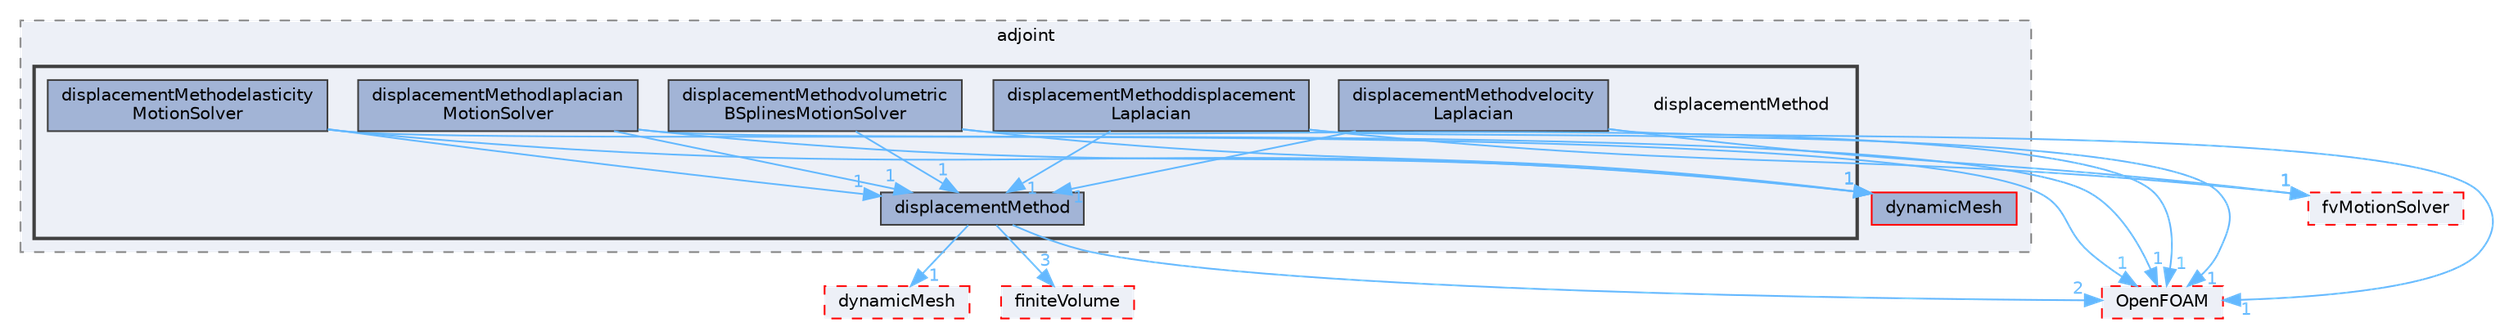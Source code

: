 digraph "src/optimisation/adjointOptimisation/adjoint/displacementMethod"
{
 // LATEX_PDF_SIZE
  bgcolor="transparent";
  edge [fontname=Helvetica,fontsize=10,labelfontname=Helvetica,labelfontsize=10];
  node [fontname=Helvetica,fontsize=10,shape=box,height=0.2,width=0.4];
  compound=true
  subgraph clusterdir_ec068ce9daa9333922b6d138eb1e178a {
    graph [ bgcolor="#edf0f7", pencolor="grey50", label="adjoint", fontname=Helvetica,fontsize=10 style="filled,dashed", URL="dir_ec068ce9daa9333922b6d138eb1e178a.html",tooltip=""]
  dir_a3c15c1b3b2f5f0f260afae195a15ca3 [label="dynamicMesh", fillcolor="#a2b4d6", color="red", style="filled", URL="dir_a3c15c1b3b2f5f0f260afae195a15ca3.html",tooltip=""];
  subgraph clusterdir_36c1c593bb5d5a705c176492dbdd0852 {
    graph [ bgcolor="#edf0f7", pencolor="grey25", label="", fontname=Helvetica,fontsize=10 style="filled,bold", URL="dir_36c1c593bb5d5a705c176492dbdd0852.html",tooltip=""]
    dir_36c1c593bb5d5a705c176492dbdd0852 [shape=plaintext, label="displacementMethod"];
  dir_0931a545199bdf74458867235e0baf02 [label="displacementMethod", fillcolor="#a2b4d6", color="grey25", style="filled", URL="dir_0931a545199bdf74458867235e0baf02.html",tooltip=""];
  dir_ba064fea431f0e0170cdc17a539a7b34 [label="displacementMethoddisplacement\lLaplacian", fillcolor="#a2b4d6", color="grey25", style="filled", URL="dir_ba064fea431f0e0170cdc17a539a7b34.html",tooltip=""];
  dir_75c24ab8516aa7825802f653752570df [label="displacementMethodelasticity\lMotionSolver", fillcolor="#a2b4d6", color="grey25", style="filled", URL="dir_75c24ab8516aa7825802f653752570df.html",tooltip=""];
  dir_97f709cb40a7e3e64bac12d19d316f0a [label="displacementMethodlaplacian\lMotionSolver", fillcolor="#a2b4d6", color="grey25", style="filled", URL="dir_97f709cb40a7e3e64bac12d19d316f0a.html",tooltip=""];
  dir_e5a5540a8361059306d3e73b50754475 [label="displacementMethodvelocity\lLaplacian", fillcolor="#a2b4d6", color="grey25", style="filled", URL="dir_e5a5540a8361059306d3e73b50754475.html",tooltip=""];
  dir_448f878df9df5beb1f9e013c530c8c3d [label="displacementMethodvolumetric\lBSplinesMotionSolver", fillcolor="#a2b4d6", color="grey25", style="filled", URL="dir_448f878df9df5beb1f9e013c530c8c3d.html",tooltip=""];
  }
  }
  dir_9bd15774b555cf7259a6fa18f99fe99b [label="finiteVolume", fillcolor="#edf0f7", color="red", style="filled,dashed", URL="dir_9bd15774b555cf7259a6fa18f99fe99b.html",tooltip=""];
  dir_c5473ff19b20e6ec4dfe5c310b3778a8 [label="OpenFOAM", fillcolor="#edf0f7", color="red", style="filled,dashed", URL="dir_c5473ff19b20e6ec4dfe5c310b3778a8.html",tooltip=""];
  dir_63742796c427c97a292c80f7db71da36 [label="dynamicMesh", fillcolor="#edf0f7", color="red", style="filled,dashed", URL="dir_63742796c427c97a292c80f7db71da36.html",tooltip=""];
  dir_f7091aeabaea36e4bb5fe5aa28ecbeff [label="fvMotionSolver", fillcolor="#edf0f7", color="red", style="filled,dashed", URL="dir_f7091aeabaea36e4bb5fe5aa28ecbeff.html",tooltip=""];
  dir_0931a545199bdf74458867235e0baf02->dir_63742796c427c97a292c80f7db71da36 [headlabel="1", labeldistance=1.5 headhref="dir_000970_001086.html" href="dir_000970_001086.html" color="steelblue1" fontcolor="steelblue1"];
  dir_0931a545199bdf74458867235e0baf02->dir_9bd15774b555cf7259a6fa18f99fe99b [headlabel="3", labeldistance=1.5 headhref="dir_000970_001387.html" href="dir_000970_001387.html" color="steelblue1" fontcolor="steelblue1"];
  dir_0931a545199bdf74458867235e0baf02->dir_c5473ff19b20e6ec4dfe5c310b3778a8 [headlabel="2", labeldistance=1.5 headhref="dir_000970_002695.html" href="dir_000970_002695.html" color="steelblue1" fontcolor="steelblue1"];
  dir_ba064fea431f0e0170cdc17a539a7b34->dir_0931a545199bdf74458867235e0baf02 [headlabel="1", labeldistance=1.5 headhref="dir_000971_000970.html" href="dir_000971_000970.html" color="steelblue1" fontcolor="steelblue1"];
  dir_ba064fea431f0e0170cdc17a539a7b34->dir_c5473ff19b20e6ec4dfe5c310b3778a8 [headlabel="1", labeldistance=1.5 headhref="dir_000971_002695.html" href="dir_000971_002695.html" color="steelblue1" fontcolor="steelblue1"];
  dir_ba064fea431f0e0170cdc17a539a7b34->dir_f7091aeabaea36e4bb5fe5aa28ecbeff [headlabel="1", labeldistance=1.5 headhref="dir_000971_001553.html" href="dir_000971_001553.html" color="steelblue1" fontcolor="steelblue1"];
  dir_75c24ab8516aa7825802f653752570df->dir_0931a545199bdf74458867235e0baf02 [headlabel="1", labeldistance=1.5 headhref="dir_000972_000970.html" href="dir_000972_000970.html" color="steelblue1" fontcolor="steelblue1"];
  dir_75c24ab8516aa7825802f653752570df->dir_a3c15c1b3b2f5f0f260afae195a15ca3 [headlabel="1", labeldistance=1.5 headhref="dir_000972_001087.html" href="dir_000972_001087.html" color="steelblue1" fontcolor="steelblue1"];
  dir_75c24ab8516aa7825802f653752570df->dir_c5473ff19b20e6ec4dfe5c310b3778a8 [headlabel="1", labeldistance=1.5 headhref="dir_000972_002695.html" href="dir_000972_002695.html" color="steelblue1" fontcolor="steelblue1"];
  dir_97f709cb40a7e3e64bac12d19d316f0a->dir_0931a545199bdf74458867235e0baf02 [headlabel="1", labeldistance=1.5 headhref="dir_000973_000970.html" href="dir_000973_000970.html" color="steelblue1" fontcolor="steelblue1"];
  dir_97f709cb40a7e3e64bac12d19d316f0a->dir_a3c15c1b3b2f5f0f260afae195a15ca3 [headlabel="1", labeldistance=1.5 headhref="dir_000973_001087.html" href="dir_000973_001087.html" color="steelblue1" fontcolor="steelblue1"];
  dir_97f709cb40a7e3e64bac12d19d316f0a->dir_c5473ff19b20e6ec4dfe5c310b3778a8 [headlabel="1", labeldistance=1.5 headhref="dir_000973_002695.html" href="dir_000973_002695.html" color="steelblue1" fontcolor="steelblue1"];
  dir_e5a5540a8361059306d3e73b50754475->dir_0931a545199bdf74458867235e0baf02 [headlabel="1", labeldistance=1.5 headhref="dir_000974_000970.html" href="dir_000974_000970.html" color="steelblue1" fontcolor="steelblue1"];
  dir_e5a5540a8361059306d3e73b50754475->dir_c5473ff19b20e6ec4dfe5c310b3778a8 [headlabel="1", labeldistance=1.5 headhref="dir_000974_002695.html" href="dir_000974_002695.html" color="steelblue1" fontcolor="steelblue1"];
  dir_e5a5540a8361059306d3e73b50754475->dir_f7091aeabaea36e4bb5fe5aa28ecbeff [headlabel="1", labeldistance=1.5 headhref="dir_000974_001553.html" href="dir_000974_001553.html" color="steelblue1" fontcolor="steelblue1"];
  dir_448f878df9df5beb1f9e013c530c8c3d->dir_0931a545199bdf74458867235e0baf02 [headlabel="1", labeldistance=1.5 headhref="dir_000975_000970.html" href="dir_000975_000970.html" color="steelblue1" fontcolor="steelblue1"];
  dir_448f878df9df5beb1f9e013c530c8c3d->dir_a3c15c1b3b2f5f0f260afae195a15ca3 [headlabel="1", labeldistance=1.5 headhref="dir_000975_001087.html" href="dir_000975_001087.html" color="steelblue1" fontcolor="steelblue1"];
  dir_448f878df9df5beb1f9e013c530c8c3d->dir_c5473ff19b20e6ec4dfe5c310b3778a8 [headlabel="1", labeldistance=1.5 headhref="dir_000975_002695.html" href="dir_000975_002695.html" color="steelblue1" fontcolor="steelblue1"];
}

